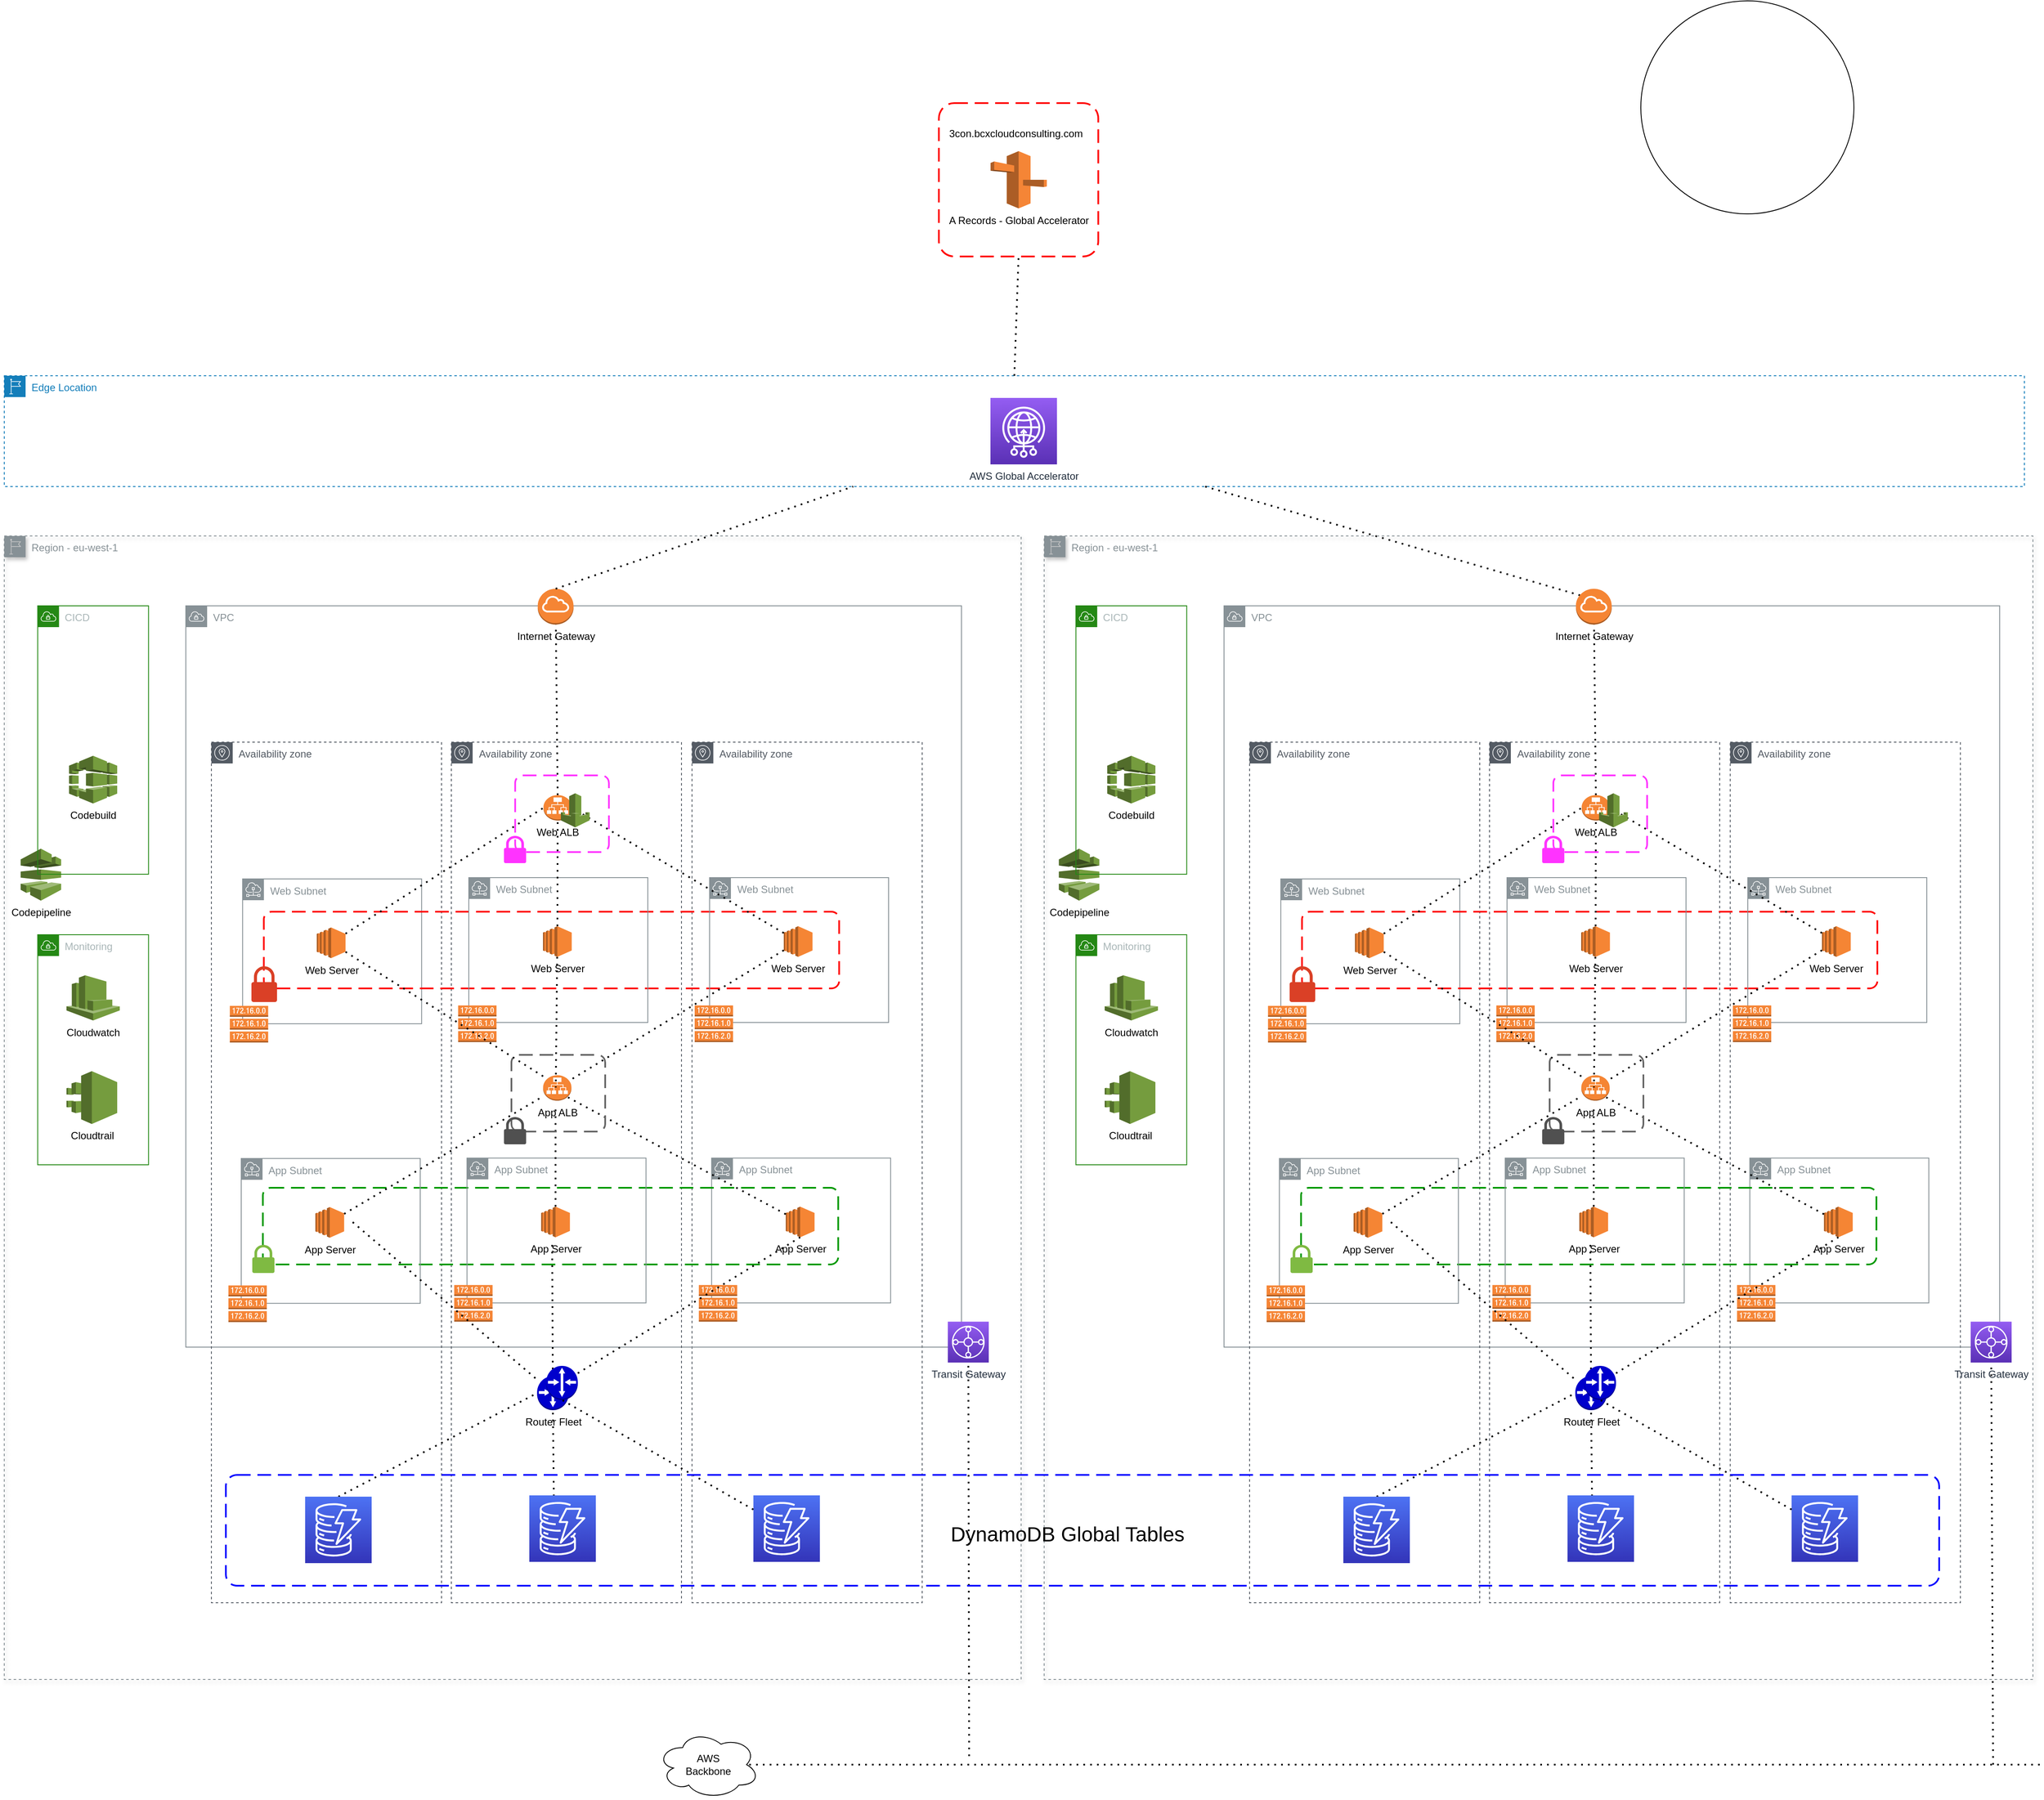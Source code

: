 <mxfile version="14.4.3" type="device"><diagram id="VI2CmjY19Yyj7ONXgsYY" name="Page-1"><mxGraphModel dx="4044" dy="3601" grid="1" gridSize="10" guides="1" tooltips="1" connect="1" arrows="1" fold="1" page="1" pageScale="1" pageWidth="827" pageHeight="1169" math="0" shadow="0"><root><mxCell id="0"/><mxCell id="1" parent="0"/><mxCell id="jSawYLucosErxGBvGGuj-8" value="Edge Location" style="points=[[0,0],[0.25,0],[0.5,0],[0.75,0],[1,0],[1,0.25],[1,0.5],[1,0.75],[1,1],[0.75,1],[0.5,1],[0.25,1],[0,1],[0,0.75],[0,0.5],[0,0.25]];outlineConnect=0;gradientColor=none;html=1;whiteSpace=wrap;fontSize=12;fontStyle=0;shape=mxgraph.aws4.group;grIcon=mxgraph.aws4.group_region;strokeColor=#147EBA;fillColor=none;verticalAlign=top;align=left;spacingLeft=30;fontColor=#147EBA;dashed=1;" parent="1" vertex="1"><mxGeometry x="-770" y="-1710" width="2370" height="130" as="geometry"/></mxCell><mxCell id="ujmr8OzFt_vam8G62cE8-376" value="Region - eu-west-1" style="outlineConnect=0;gradientColor=none;html=1;whiteSpace=wrap;fontSize=12;fontStyle=0;shape=mxgraph.aws4.group;grIcon=mxgraph.aws4.group_region;strokeColor=#879196;fillColor=none;verticalAlign=top;align=left;spacingLeft=30;fontColor=#879196;dashed=1;shadow=1;" parent="1" vertex="1"><mxGeometry x="-770" y="-1522" width="1193" height="1342" as="geometry"/></mxCell><mxCell id="ujmr8OzFt_vam8G62cE8-366" value="Availability zone" style="outlineConnect=0;gradientColor=none;html=1;whiteSpace=wrap;fontSize=12;fontStyle=0;shape=mxgraph.aws4.group;grIcon=mxgraph.aws4.group_availability_zone;strokeColor=#545B64;fillColor=none;verticalAlign=top;align=left;spacingLeft=30;fontColor=#545B64;dashed=1;" parent="1" vertex="1"><mxGeometry x="36.87" y="-1280" width="270" height="1010" as="geometry"/></mxCell><mxCell id="fUifBIM_3LomGYKWxlKh-20" value="Monitoring" style="points=[[0,0],[0.25,0],[0.5,0],[0.75,0],[1,0],[1,0.25],[1,0.5],[1,0.75],[1,1],[0.75,1],[0.5,1],[0.25,1],[0,1],[0,0.75],[0,0.5],[0,0.25]];outlineConnect=0;gradientColor=none;html=1;whiteSpace=wrap;fontSize=12;fontStyle=0;shape=mxgraph.aws4.group;grIcon=mxgraph.aws4.group_vpc;strokeColor=#248814;fillColor=none;verticalAlign=top;align=left;spacingLeft=30;fontColor=#AAB7B8;dashed=0;" parent="1" vertex="1"><mxGeometry x="-730.75" y="-1054" width="130" height="270" as="geometry"/></mxCell><mxCell id="ujmr8OzFt_vam8G62cE8-348" value="VPC" style="outlineConnect=0;gradientColor=none;html=1;whiteSpace=wrap;fontSize=12;fontStyle=0;shape=mxgraph.aws4.group;grIcon=mxgraph.aws4.group_vpc;strokeColor=#879196;fillColor=none;verticalAlign=top;align=left;spacingLeft=30;fontColor=#879196;dashed=0;" parent="1" vertex="1"><mxGeometry x="-557" y="-1440" width="910" height="870" as="geometry"/></mxCell><mxCell id="ujmr8OzFt_vam8G62cE8-364" value="Availability zone" style="outlineConnect=0;gradientColor=none;html=1;whiteSpace=wrap;fontSize=12;fontStyle=0;shape=mxgraph.aws4.group;grIcon=mxgraph.aws4.group_availability_zone;strokeColor=#545B64;fillColor=none;verticalAlign=top;align=left;spacingLeft=30;fontColor=#545B64;dashed=1;" parent="1" vertex="1"><mxGeometry x="-245.5" y="-1280" width="270" height="1010" as="geometry"/></mxCell><mxCell id="ujmr8OzFt_vam8G62cE8-172" value="Web Subnet" style="outlineConnect=0;gradientColor=none;html=1;whiteSpace=wrap;fontSize=12;fontStyle=0;shape=mxgraph.aws4.group;grIcon=mxgraph.aws4.group_subnet;strokeColor=#879196;fillColor=none;verticalAlign=top;align=left;spacingLeft=30;fontColor=#879196;dashed=0;" parent="1" vertex="1"><mxGeometry x="-490.37" y="-1119.5" width="210" height="170" as="geometry"/></mxCell><mxCell id="ujmr8OzFt_vam8G62cE8-2" value="Availability zone" style="outlineConnect=0;gradientColor=none;html=1;whiteSpace=wrap;fontSize=12;fontStyle=0;shape=mxgraph.aws4.group;grIcon=mxgraph.aws4.group_availability_zone;strokeColor=#545B64;fillColor=none;verticalAlign=top;align=left;spacingLeft=30;fontColor=#545B64;dashed=1;" parent="1" vertex="1"><mxGeometry x="-527" y="-1280" width="270" height="1010" as="geometry"/></mxCell><mxCell id="ujmr8OzFt_vam8G62cE8-294" value="App Subnet" style="outlineConnect=0;gradientColor=none;html=1;whiteSpace=wrap;fontSize=12;fontStyle=0;shape=mxgraph.aws4.group;grIcon=mxgraph.aws4.group_subnet;strokeColor=#879196;fillColor=none;verticalAlign=top;align=left;spacingLeft=30;fontColor=#879196;dashed=0;" parent="1" vertex="1"><mxGeometry x="59.87" y="-791.91" width="210" height="170" as="geometry"/></mxCell><mxCell id="ujmr8OzFt_vam8G62cE8-331" value="" style="rounded=1;arcSize=10;dashed=1;strokeColor=#009900;fillColor=none;gradientColor=none;dashPattern=8 4;strokeWidth=2;" parent="1" vertex="1"><mxGeometry x="-466.62" y="-757" width="675" height="90" as="geometry"/></mxCell><mxCell id="ujmr8OzFt_vam8G62cE8-333" value="" style="rounded=1;arcSize=10;dashed=1;strokeColor=#ff0000;fillColor=none;gradientColor=none;dashPattern=8 4;strokeWidth=2;" parent="1" vertex="1"><mxGeometry x="-465.5" y="-1081" width="675" height="90" as="geometry"/></mxCell><mxCell id="TlMwPqHzo6WV1jBewu3p-21" value="Web Server" style="outlineConnect=0;dashed=0;verticalLabelPosition=bottom;verticalAlign=top;align=center;html=1;shape=mxgraph.aws3.ec2;fillColor=#F58534;gradientColor=none;" parent="1" vertex="1"><mxGeometry x="-403.37" y="-1062.5" width="33.75" height="36" as="geometry"/></mxCell><mxCell id="NRw9DndEhQeMtQ3wghN_-11" value="Transit Gateway" style="outlineConnect=0;fontColor=#232F3E;gradientColor=#945DF2;gradientDirection=north;fillColor=#5A30B5;strokeColor=#ffffff;dashed=0;verticalLabelPosition=bottom;verticalAlign=top;align=center;html=1;fontSize=12;fontStyle=0;aspect=fixed;shape=mxgraph.aws4.resourceIcon;resIcon=mxgraph.aws4.transit_gateway;" parent="1" vertex="1"><mxGeometry x="337" y="-599.91" width="48" height="48" as="geometry"/></mxCell><mxCell id="NRw9DndEhQeMtQ3wghN_-16" value="A Records - Global Accelerator" style="outlineConnect=0;dashed=0;verticalLabelPosition=bottom;verticalAlign=top;align=center;html=1;shape=mxgraph.aws3.route_53;fillColor=#F58536;gradientColor=none;" parent="1" vertex="1"><mxGeometry x="387.14" y="-1973.62" width="66" height="67.25" as="geometry"/></mxCell><mxCell id="fUifBIM_3LomGYKWxlKh-17" value="Cloudwatch" style="outlineConnect=0;dashed=0;verticalLabelPosition=bottom;verticalAlign=top;align=center;html=1;shape=mxgraph.aws3.cloudwatch;fillColor=#759C3E;gradientColor=none;" parent="1" vertex="1"><mxGeometry x="-697" y="-1006.41" width="62.5" height="53" as="geometry"/></mxCell><mxCell id="fUifBIM_3LomGYKWxlKh-18" value="Codepipeline" style="outlineConnect=0;dashed=0;verticalLabelPosition=bottom;verticalAlign=top;align=center;html=1;shape=mxgraph.aws3.codepipeline;fillColor=#759C3E;gradientColor=none;" parent="1" vertex="1"><mxGeometry x="-750.75" y="-1155" width="47.5" height="61" as="geometry"/></mxCell><mxCell id="fUifBIM_3LomGYKWxlKh-19" value="Cloudtrail" style="outlineConnect=0;dashed=0;verticalLabelPosition=bottom;verticalAlign=top;align=center;html=1;shape=mxgraph.aws3.cloudtrail;fillColor=#759C3E;gradientColor=none;" parent="1" vertex="1"><mxGeometry x="-697" y="-893.91" width="59.5" height="62" as="geometry"/></mxCell><mxCell id="fUifBIM_3LomGYKWxlKh-21" value="CICD" style="points=[[0,0],[0.25,0],[0.5,0],[0.75,0],[1,0],[1,0.25],[1,0.5],[1,0.75],[1,1],[0.75,1],[0.5,1],[0.25,1],[0,1],[0,0.75],[0,0.5],[0,0.25]];outlineConnect=0;gradientColor=none;html=1;whiteSpace=wrap;fontSize=12;fontStyle=0;shape=mxgraph.aws4.group;grIcon=mxgraph.aws4.group_vpc;strokeColor=#248814;fillColor=none;verticalAlign=top;align=left;spacingLeft=30;fontColor=#AAB7B8;dashed=0;" parent="1" vertex="1"><mxGeometry x="-730.75" y="-1440" width="130" height="315" as="geometry"/></mxCell><mxCell id="fUifBIM_3LomGYKWxlKh-22" value="Codebuild" style="outlineConnect=0;dashed=0;verticalLabelPosition=bottom;verticalAlign=top;align=center;html=1;shape=mxgraph.aws3.codebuild;fillColor=#759C3E;gradientColor=none;" parent="1" vertex="1"><mxGeometry x="-694" y="-1264" width="56.5" height="56" as="geometry"/></mxCell><mxCell id="ujmr8OzFt_vam8G62cE8-150" value="" style="outlineConnect=0;dashed=0;verticalLabelPosition=bottom;verticalAlign=top;align=center;html=1;shape=mxgraph.aws3.route_table;fillColor=#F58536;gradientColor=none;" parent="1" vertex="1"><mxGeometry x="-505.37" y="-970.5" width="45" height="43" as="geometry"/></mxCell><mxCell id="ujmr8OzFt_vam8G62cE8-275" value="Web Subnet" style="outlineConnect=0;gradientColor=none;html=1;whiteSpace=wrap;fontSize=12;fontStyle=0;shape=mxgraph.aws4.group;grIcon=mxgraph.aws4.group_subnet;strokeColor=#879196;fillColor=none;verticalAlign=top;align=left;spacingLeft=30;fontColor=#879196;dashed=0;" parent="1" vertex="1"><mxGeometry x="-225" y="-1121" width="210" height="170" as="geometry"/></mxCell><mxCell id="ujmr8OzFt_vam8G62cE8-276" value="Web Server" style="outlineConnect=0;dashed=0;verticalLabelPosition=bottom;verticalAlign=top;align=center;html=1;shape=mxgraph.aws3.ec2;fillColor=#F58534;gradientColor=none;" parent="1" vertex="1"><mxGeometry x="-138" y="-1064" width="33.75" height="36" as="geometry"/></mxCell><mxCell id="ujmr8OzFt_vam8G62cE8-277" value="Web Subnet" style="outlineConnect=0;gradientColor=none;html=1;whiteSpace=wrap;fontSize=12;fontStyle=0;shape=mxgraph.aws4.group;grIcon=mxgraph.aws4.group_subnet;strokeColor=#879196;fillColor=none;verticalAlign=top;align=left;spacingLeft=30;fontColor=#879196;dashed=0;" parent="1" vertex="1"><mxGeometry x="57.5" y="-1121" width="210" height="170" as="geometry"/></mxCell><mxCell id="ujmr8OzFt_vam8G62cE8-278" value="Web Server" style="outlineConnect=0;dashed=0;verticalLabelPosition=bottom;verticalAlign=top;align=center;html=1;shape=mxgraph.aws3.ec2;fillColor=#F58534;gradientColor=none;" parent="1" vertex="1"><mxGeometry x="144.5" y="-1064" width="33.75" height="36" as="geometry"/></mxCell><mxCell id="ujmr8OzFt_vam8G62cE8-279" value="" style="outlineConnect=0;dashed=0;verticalLabelPosition=bottom;verticalAlign=top;align=center;html=1;shape=mxgraph.aws3.route_table;fillColor=#F58536;gradientColor=none;" parent="1" vertex="1"><mxGeometry x="-237.5" y="-971" width="45" height="43" as="geometry"/></mxCell><mxCell id="ujmr8OzFt_vam8G62cE8-280" value="" style="outlineConnect=0;dashed=0;verticalLabelPosition=bottom;verticalAlign=top;align=center;html=1;shape=mxgraph.aws3.route_table;fillColor=#F58536;gradientColor=none;" parent="1" vertex="1"><mxGeometry x="40" y="-971" width="45" height="43" as="geometry"/></mxCell><mxCell id="ujmr8OzFt_vam8G62cE8-282" value="App Subnet" style="outlineConnect=0;gradientColor=none;html=1;whiteSpace=wrap;fontSize=12;fontStyle=0;shape=mxgraph.aws4.group;grIcon=mxgraph.aws4.group_subnet;strokeColor=#879196;fillColor=none;verticalAlign=top;align=left;spacingLeft=30;fontColor=#879196;dashed=0;" parent="1" vertex="1"><mxGeometry x="-492" y="-791.41" width="210" height="170" as="geometry"/></mxCell><mxCell id="ujmr8OzFt_vam8G62cE8-283" value="App Server" style="outlineConnect=0;dashed=0;verticalLabelPosition=bottom;verticalAlign=top;align=center;html=1;shape=mxgraph.aws3.ec2;fillColor=#F58534;gradientColor=none;" parent="1" vertex="1"><mxGeometry x="-405" y="-734.41" width="33.75" height="36" as="geometry"/></mxCell><mxCell id="ujmr8OzFt_vam8G62cE8-284" value="" style="outlineConnect=0;dashed=0;verticalLabelPosition=bottom;verticalAlign=top;align=center;html=1;shape=mxgraph.aws3.route_table;fillColor=#F58536;gradientColor=none;" parent="1" vertex="1"><mxGeometry x="-507" y="-642.41" width="45" height="43" as="geometry"/></mxCell><mxCell id="ujmr8OzFt_vam8G62cE8-291" value="App Subnet" style="outlineConnect=0;gradientColor=none;html=1;whiteSpace=wrap;fontSize=12;fontStyle=0;shape=mxgraph.aws4.group;grIcon=mxgraph.aws4.group_subnet;strokeColor=#879196;fillColor=none;verticalAlign=top;align=left;spacingLeft=30;fontColor=#879196;dashed=0;" parent="1" vertex="1"><mxGeometry x="-227.13" y="-791.91" width="210" height="170" as="geometry"/></mxCell><mxCell id="ujmr8OzFt_vam8G62cE8-292" value="App Server" style="outlineConnect=0;dashed=0;verticalLabelPosition=bottom;verticalAlign=top;align=center;html=1;shape=mxgraph.aws3.ec2;fillColor=#F58534;gradientColor=none;" parent="1" vertex="1"><mxGeometry x="-140.13" y="-734.91" width="33.75" height="36" as="geometry"/></mxCell><mxCell id="ujmr8OzFt_vam8G62cE8-293" value="" style="outlineConnect=0;dashed=0;verticalLabelPosition=bottom;verticalAlign=top;align=center;html=1;shape=mxgraph.aws3.route_table;fillColor=#F58536;gradientColor=none;" parent="1" vertex="1"><mxGeometry x="-242.13" y="-642.91" width="45" height="43" as="geometry"/></mxCell><mxCell id="ujmr8OzFt_vam8G62cE8-295" value="App Server" style="outlineConnect=0;dashed=0;verticalLabelPosition=bottom;verticalAlign=top;align=center;html=1;shape=mxgraph.aws3.ec2;fillColor=#F58534;gradientColor=none;" parent="1" vertex="1"><mxGeometry x="146.87" y="-734.91" width="33.75" height="36" as="geometry"/></mxCell><mxCell id="ujmr8OzFt_vam8G62cE8-296" value="" style="outlineConnect=0;dashed=0;verticalLabelPosition=bottom;verticalAlign=top;align=center;html=1;shape=mxgraph.aws3.route_table;fillColor=#F58536;gradientColor=none;" parent="1" vertex="1"><mxGeometry x="44.87" y="-642.91" width="45" height="43" as="geometry"/></mxCell><mxCell id="ujmr8OzFt_vam8G62cE8-299" value="App ALB" style="outlineConnect=0;dashed=0;verticalLabelPosition=bottom;verticalAlign=top;align=center;html=1;shape=mxgraph.aws3.application_load_balancer;fillColor=#F58534;gradientColor=none;" parent="1" vertex="1"><mxGeometry x="-137.82" y="-889.13" width="33.25" height="29.91" as="geometry"/></mxCell><mxCell id="ujmr8OzFt_vam8G62cE8-328" value="" style="endArrow=none;dashed=1;html=1;dashPattern=1 3;strokeWidth=2;" parent="1" source="ujmr8OzFt_vam8G62cE8-283" target="ujmr8OzFt_vam8G62cE8-299" edge="1"><mxGeometry width="50" height="50" relative="1" as="geometry"><mxPoint x="-272.07" y="-802.13" as="sourcePoint"/><mxPoint x="-222.07" y="-852.13" as="targetPoint"/></mxGeometry></mxCell><mxCell id="ujmr8OzFt_vam8G62cE8-329" value="" style="endArrow=none;dashed=1;html=1;dashPattern=1 3;strokeWidth=2;entryX=0.5;entryY=1;entryDx=0;entryDy=0;entryPerimeter=0;" parent="1" source="ujmr8OzFt_vam8G62cE8-292" edge="1"><mxGeometry width="50" height="50" relative="1" as="geometry"><mxPoint x="-353.25" y="-716.837" as="sourcePoint"/><mxPoint x="-123.255" y="-852.0" as="targetPoint"/></mxGeometry></mxCell><mxCell id="ujmr8OzFt_vam8G62cE8-330" value="" style="endArrow=none;dashed=1;html=1;dashPattern=1 3;strokeWidth=2;entryX=0.855;entryY=0.855;entryDx=0;entryDy=0;entryPerimeter=0;" parent="1" source="ujmr8OzFt_vam8G62cE8-295" target="ujmr8OzFt_vam8G62cE8-299" edge="1"><mxGeometry width="50" height="50" relative="1" as="geometry"><mxPoint x="-359.19" y="-722.097" as="sourcePoint"/><mxPoint x="-134.69" y="-834.743" as="targetPoint"/></mxGeometry></mxCell><mxCell id="ujmr8OzFt_vam8G62cE8-332" value="Web ALB" style="outlineConnect=0;dashed=0;verticalLabelPosition=bottom;verticalAlign=top;align=center;html=1;shape=mxgraph.aws3.application_load_balancer;fillColor=#F58534;gradientColor=none;" parent="1" vertex="1"><mxGeometry x="-137.37" y="-1217.91" width="33.25" height="29.91" as="geometry"/></mxCell><mxCell id="ujmr8OzFt_vam8G62cE8-336" value="" style="endArrow=none;dashed=1;html=1;dashPattern=1 3;strokeWidth=2;entryX=1;entryY=0.5;entryDx=0;entryDy=0;entryPerimeter=0;" parent="1" source="ujmr8OzFt_vam8G62cE8-278" target="ujmr8OzFt_vam8G62cE8-332" edge="1"><mxGeometry width="50" height="50" relative="1" as="geometry"><mxPoint x="262.12" y="-1144.848" as="sourcePoint"/><mxPoint x="19.919" y="-1247.147" as="targetPoint"/></mxGeometry></mxCell><mxCell id="ujmr8OzFt_vam8G62cE8-335" value="" style="endArrow=none;dashed=1;html=1;dashPattern=1 3;strokeWidth=2;entryX=0;entryY=0.5;entryDx=0;entryDy=0;entryPerimeter=0;" parent="1" source="TlMwPqHzo6WV1jBewu3p-21" target="ujmr8OzFt_vam8G62cE8-332" edge="1"><mxGeometry width="50" height="50" relative="1" as="geometry"><mxPoint x="7.187" y="-1155.72" as="sourcePoint"/><mxPoint x="8.115" y="-1242.81" as="targetPoint"/></mxGeometry></mxCell><mxCell id="ujmr8OzFt_vam8G62cE8-337" value="" style="endArrow=none;dashed=1;html=1;dashPattern=1 3;strokeWidth=2;entryX=0.5;entryY=1;entryDx=0;entryDy=0;entryPerimeter=0;" parent="1" source="ujmr8OzFt_vam8G62cE8-276" target="ujmr8OzFt_vam8G62cE8-332" edge="1"><mxGeometry width="50" height="50" relative="1" as="geometry"><mxPoint x="-123.503" y="-1097.2" as="sourcePoint"/><mxPoint x="-122.575" y="-1184.29" as="targetPoint"/></mxGeometry></mxCell><mxCell id="ujmr8OzFt_vam8G62cE8-341" value="Router Fleet" style="outlineConnect=0;dashed=0;verticalLabelPosition=bottom;verticalAlign=top;align=center;html=1;shape=mxgraph.aws3.router;fillColor=#0000CC;gradientColor=none;strokeColor=#0000CC;" parent="1" vertex="1"><mxGeometry x="-144.88" y="-536" width="37.07" height="40" as="geometry"/></mxCell><mxCell id="ujmr8OzFt_vam8G62cE8-342" value="" style="endArrow=none;dashed=1;html=1;dashPattern=1 3;strokeWidth=2;entryX=0;entryY=0.5;entryDx=0;entryDy=0;entryPerimeter=0;exitX=0.5;exitY=0;exitDx=0;exitDy=0;exitPerimeter=0;" parent="1" source="Xz6c9rs2hVjiOxUgCXyi-7" target="ujmr8OzFt_vam8G62cE8-341" edge="1"><mxGeometry width="50" height="50" relative="1" as="geometry"><mxPoint x="-371.25" y="-383.151" as="sourcePoint"/><mxPoint x="-284.66" y="-455.002" as="targetPoint"/></mxGeometry></mxCell><mxCell id="ujmr8OzFt_vam8G62cE8-343" value="" style="endArrow=none;dashed=1;html=1;dashPattern=1 3;strokeWidth=2;entryX=0.5;entryY=1;entryDx=0;entryDy=0;entryPerimeter=0;" parent="1" target="ujmr8OzFt_vam8G62cE8-341" edge="1"><mxGeometry width="50" height="50" relative="1" as="geometry"><mxPoint x="-125.245" y="-395" as="sourcePoint"/><mxPoint x="-113.075" y="-817.22" as="targetPoint"/></mxGeometry></mxCell><mxCell id="ujmr8OzFt_vam8G62cE8-350" value="Internet Gateway" style="outlineConnect=0;dashed=0;verticalLabelPosition=bottom;verticalAlign=top;align=center;html=1;shape=mxgraph.aws3.internet_gateway;fillColor=#F58534;gradientColor=none;strokeColor=#0000CC;" parent="1" vertex="1"><mxGeometry x="-144.12" y="-1460" width="42" height="42" as="geometry"/></mxCell><mxCell id="ujmr8OzFt_vam8G62cE8-352" value="" style="endArrow=none;dashed=1;html=1;dashPattern=1 3;strokeWidth=2;entryX=0.145;entryY=0.145;entryDx=0;entryDy=0;entryPerimeter=0;" parent="1" source="TlMwPqHzo6WV1jBewu3p-21" target="ujmr8OzFt_vam8G62cE8-299" edge="1"><mxGeometry width="50" height="50" relative="1" as="geometry"><mxPoint x="-359.62" y="-1045.695" as="sourcePoint"/><mxPoint x="-134.63" y="-1194.955" as="targetPoint"/></mxGeometry></mxCell><mxCell id="ujmr8OzFt_vam8G62cE8-353" value="" style="endArrow=none;dashed=1;html=1;dashPattern=1 3;strokeWidth=2;entryX=0.145;entryY=0.145;entryDx=0;entryDy=0;entryPerimeter=0;" parent="1" source="ujmr8OzFt_vam8G62cE8-276" edge="1"><mxGeometry width="50" height="50" relative="1" as="geometry"><mxPoint x="-351.62" y="-1023.522" as="sourcePoint"/><mxPoint x="-122.999" y="-874.793" as="targetPoint"/></mxGeometry></mxCell><mxCell id="ujmr8OzFt_vam8G62cE8-354" value="" style="endArrow=none;dashed=1;html=1;dashPattern=1 3;strokeWidth=2;" parent="1" source="ujmr8OzFt_vam8G62cE8-278" target="ujmr8OzFt_vam8G62cE8-299" edge="1"><mxGeometry width="50" height="50" relative="1" as="geometry"><mxPoint x="-119.322" y="-1018" as="sourcePoint"/><mxPoint x="-120.999" y="-864.793" as="targetPoint"/></mxGeometry></mxCell><mxCell id="ujmr8OzFt_vam8G62cE8-355" value="" style="endArrow=none;dashed=1;html=1;dashPattern=1 3;strokeWidth=2;" parent="1" target="ujmr8OzFt_vam8G62cE8-341" edge="1"><mxGeometry width="50" height="50" relative="1" as="geometry"><mxPoint x="-361.25" y="-716.692" as="sourcePoint"/><mxPoint x="-135.82" y="-854.045" as="targetPoint"/></mxGeometry></mxCell><mxCell id="ujmr8OzFt_vam8G62cE8-356" value="" style="endArrow=none;dashed=1;html=1;dashPattern=1 3;strokeWidth=2;entryX=0.5;entryY=1;entryDx=0;entryDy=0;entryPerimeter=0;" parent="1" source="ujmr8OzFt_vam8G62cE8-341" edge="1"><mxGeometry width="50" height="50" relative="1" as="geometry"><mxPoint x="-127.245" y="-577.46" as="sourcePoint"/><mxPoint x="-127.245" y="-694.55" as="targetPoint"/></mxGeometry></mxCell><mxCell id="ujmr8OzFt_vam8G62cE8-358" value="" style="endArrow=none;dashed=1;html=1;dashPattern=1 3;strokeWidth=2;entryX=0.5;entryY=1;entryDx=0;entryDy=0;entryPerimeter=0;" parent="1" source="y1ZwGg3lhf3vPabyq88K-1" target="ujmr8OzFt_vam8G62cE8-295" edge="1"><mxGeometry width="50" height="50" relative="1" as="geometry"><mxPoint x="-126.963" y="-548" as="sourcePoint"/><mxPoint x="373" y="-690" as="targetPoint"/></mxGeometry></mxCell><mxCell id="ujmr8OzFt_vam8G62cE8-359" value="" style="endArrow=none;dashed=1;html=1;dashPattern=1 3;strokeWidth=2;exitX=0.5;exitY=0;exitDx=0;exitDy=0;exitPerimeter=0;" parent="1" source="ujmr8OzFt_vam8G62cE8-332" target="ujmr8OzFt_vam8G62cE8-350" edge="1"><mxGeometry width="50" height="50" relative="1" as="geometry"><mxPoint x="-359.62" y="-1045.695" as="sourcePoint"/><mxPoint x="-134.63" y="-1194.955" as="targetPoint"/></mxGeometry></mxCell><mxCell id="ujmr8OzFt_vam8G62cE8-368" value="" style="pointerEvents=1;shadow=0;dashed=0;html=1;strokeColor=none;labelPosition=center;verticalLabelPosition=bottom;verticalAlign=top;outlineConnect=0;align=center;shape=mxgraph.office.security.lock_protected;fillColor=#7FBA42;" parent="1" vertex="1"><mxGeometry x="-479" y="-690" width="26" height="33" as="geometry"/></mxCell><mxCell id="ujmr8OzFt_vam8G62cE8-370" value="" style="pointerEvents=1;shadow=0;dashed=0;html=1;strokeColor=none;labelPosition=center;verticalLabelPosition=bottom;verticalAlign=top;outlineConnect=0;align=center;shape=mxgraph.office.security.lock_protected;fillColor=#DA4026;" parent="1" vertex="1"><mxGeometry x="-480" y="-1017" width="30" height="42" as="geometry"/></mxCell><mxCell id="ujmr8OzFt_vam8G62cE8-371" value="" style="rounded=1;arcSize=10;dashed=1;strokeColor=#666666;fillColor=none;gradientColor=none;dashPattern=8 4;strokeWidth=2;" parent="1" vertex="1"><mxGeometry x="-175" y="-913" width="110" height="90" as="geometry"/></mxCell><mxCell id="ujmr8OzFt_vam8G62cE8-372" value="" style="pointerEvents=1;shadow=0;dashed=0;html=1;strokeColor=none;fillColor=#505050;labelPosition=center;verticalLabelPosition=bottom;verticalAlign=top;outlineConnect=0;align=center;shape=mxgraph.office.security.lock_protected;" parent="1" vertex="1"><mxGeometry x="-183.75" y="-840" width="26" height="32" as="geometry"/></mxCell><mxCell id="ujmr8OzFt_vam8G62cE8-373" value="" style="rounded=1;arcSize=10;dashed=1;strokeColor=#FF33FF;fillColor=none;gradientColor=none;dashPattern=8 4;strokeWidth=2;" parent="1" vertex="1"><mxGeometry x="-170.62" y="-1241" width="110" height="90" as="geometry"/></mxCell><mxCell id="ujmr8OzFt_vam8G62cE8-374" value="" style="pointerEvents=1;shadow=0;dashed=0;html=1;strokeColor=none;fillColor=#FF33FF;labelPosition=center;verticalLabelPosition=bottom;verticalAlign=top;outlineConnect=0;align=center;shape=mxgraph.office.security.lock_protected;" parent="1" vertex="1"><mxGeometry x="-183.75" y="-1170" width="26" height="32" as="geometry"/></mxCell><mxCell id="ujmr8OzFt_vam8G62cE8-382" value="" style="endArrow=none;dashed=1;html=1;dashPattern=1 3;strokeWidth=2;exitX=0.5;exitY=0;exitDx=0;exitDy=0;exitPerimeter=0;" parent="1" source="ujmr8OzFt_vam8G62cE8-350" target="jSawYLucosErxGBvGGuj-8" edge="1"><mxGeometry width="50" height="50" relative="1" as="geometry"><mxPoint x="-222.21" y="-1424.09" as="sourcePoint"/><mxPoint x="-236" y="-1560" as="targetPoint"/></mxGeometry></mxCell><mxCell id="y1ZwGg3lhf3vPabyq88K-1" value="" style="outlineConnect=0;dashed=0;verticalLabelPosition=bottom;verticalAlign=top;align=center;html=1;shape=mxgraph.aws3.router;fillColor=#0000CC;gradientColor=none;strokeColor=#0000CC;" parent="1" vertex="1"><mxGeometry x="-134.2" y="-548" width="37.07" height="40" as="geometry"/></mxCell><mxCell id="jSawYLucosErxGBvGGuj-1" value="" style="endArrow=none;dashed=1;html=1;dashPattern=1 3;strokeWidth=2;" parent="1" edge="1"><mxGeometry width="50" height="50" relative="1" as="geometry"><mxPoint x="80" y="-80" as="sourcePoint"/><mxPoint x="1620" y="-80" as="targetPoint"/></mxGeometry></mxCell><mxCell id="jSawYLucosErxGBvGGuj-2" value="" style="endArrow=none;dashed=1;html=1;dashPattern=1 3;strokeWidth=2;" parent="1" target="NRw9DndEhQeMtQ3wghN_-11" edge="1"><mxGeometry width="50" height="50" relative="1" as="geometry"><mxPoint x="362" y="-90" as="sourcePoint"/><mxPoint x="370" y="-110" as="targetPoint"/></mxGeometry></mxCell><mxCell id="jSawYLucosErxGBvGGuj-3" value="" style="endArrow=none;dashed=1;html=1;dashPattern=1 3;strokeWidth=2;" parent="1" target="cJsGsVG9GQdkQG_pEblg-25" edge="1"><mxGeometry width="50" height="50" relative="1" as="geometry"><mxPoint x="1563.29" y="-80" as="sourcePoint"/><mxPoint x="1563.29" y="-212" as="targetPoint"/></mxGeometry></mxCell><mxCell id="jSawYLucosErxGBvGGuj-6" value="AWS &lt;br&gt;Backbone" style="ellipse;shape=cloud;whiteSpace=wrap;html=1;" parent="1" vertex="1"><mxGeometry x="-4.13" y="-120" width="120" height="80" as="geometry"/></mxCell><mxCell id="Xz6c9rs2hVjiOxUgCXyi-2" value="" style="endArrow=none;dashed=1;html=1;dashPattern=1 3;strokeWidth=2;entryX=0.5;entryY=0;entryDx=0;entryDy=0;entryPerimeter=0;" parent="1" source="jSawYLucosErxGBvGGuj-8" edge="1"><mxGeometry width="50" height="50" relative="1" as="geometry"><mxPoint x="1087" y="-1730" as="sourcePoint"/><mxPoint x="1086.76" y="-1450" as="targetPoint"/></mxGeometry></mxCell><mxCell id="Xz6c9rs2hVjiOxUgCXyi-4" value="" style="endArrow=none;dashed=1;html=1;dashPattern=1 3;strokeWidth=2;exitX=0.5;exitY=0;exitDx=0;exitDy=0;entryX=0.5;entryY=1;entryDx=0;entryDy=0;" parent="1" source="jSawYLucosErxGBvGGuj-8" target="Xz6c9rs2hVjiOxUgCXyi-5" edge="1"><mxGeometry width="50" height="50" relative="1" as="geometry"><mxPoint x="-226.12" y="-1450" as="sourcePoint"/><mxPoint x="844.839" y="-1750" as="targetPoint"/></mxGeometry></mxCell><mxCell id="Xz6c9rs2hVjiOxUgCXyi-5" value="" style="rounded=1;arcSize=10;dashed=1;strokeColor=#ff0000;fillColor=none;gradientColor=none;dashPattern=8 4;strokeWidth=2;" parent="1" vertex="1"><mxGeometry x="326.5" y="-2030" width="187" height="180" as="geometry"/></mxCell><mxCell id="Xz6c9rs2hVjiOxUgCXyi-6" value="3con.bcxcloudconsulting.com" style="text;html=1;strokeColor=none;fillColor=none;align=center;verticalAlign=middle;whiteSpace=wrap;rounded=0;" parent="1" vertex="1"><mxGeometry x="375" y="-2003.62" width="84" height="20" as="geometry"/></mxCell><mxCell id="Xz6c9rs2hVjiOxUgCXyi-7" value="" style="points=[[0,0,0],[0.25,0,0],[0.5,0,0],[0.75,0,0],[1,0,0],[0,1,0],[0.25,1,0],[0.5,1,0],[0.75,1,0],[1,1,0],[0,0.25,0],[0,0.5,0],[0,0.75,0],[1,0.25,0],[1,0.5,0],[1,0.75,0]];outlineConnect=0;fontColor=#232F3E;gradientColor=#4D72F3;gradientDirection=north;fillColor=#3334B9;strokeColor=#ffffff;dashed=0;verticalLabelPosition=bottom;verticalAlign=top;align=center;html=1;fontSize=12;fontStyle=0;aspect=fixed;shape=mxgraph.aws4.resourceIcon;resIcon=mxgraph.aws4.dynamodb;" parent="1" vertex="1"><mxGeometry x="-417" y="-394.5" width="78" height="78" as="geometry"/></mxCell><mxCell id="Xz6c9rs2hVjiOxUgCXyi-8" value="AWS Global Accelerator" style="points=[[0,0,0],[0.25,0,0],[0.5,0,0],[0.75,0,0],[1,0,0],[0,1,0],[0.25,1,0],[0.5,1,0],[0.75,1,0],[1,1,0],[0,0.25,0],[0,0.5,0],[0,0.75,0],[1,0.25,0],[1,0.5,0],[1,0.75,0]];outlineConnect=0;fontColor=#232F3E;gradientColor=#945DF2;gradientDirection=north;fillColor=#5A30B5;strokeColor=#ffffff;dashed=0;verticalLabelPosition=bottom;verticalAlign=top;align=center;html=1;fontSize=12;fontStyle=0;aspect=fixed;shape=mxgraph.aws4.resourceIcon;resIcon=mxgraph.aws4.global_accelerator;" parent="1" vertex="1"><mxGeometry x="387" y="-1684" width="78" height="78" as="geometry"/></mxCell><mxCell id="Xz6c9rs2hVjiOxUgCXyi-11" value="" style="outlineConnect=0;dashed=0;verticalLabelPosition=bottom;verticalAlign=top;align=center;html=1;shape=mxgraph.aws3.waf;fillColor=#759C3E;gradientColor=none;" parent="1" vertex="1"><mxGeometry x="-117" y="-1220" width="33.75" height="40" as="geometry"/></mxCell><mxCell id="cJsGsVG9GQdkQG_pEblg-10" value="" style="points=[[0,0,0],[0.25,0,0],[0.5,0,0],[0.75,0,0],[1,0,0],[0,1,0],[0.25,1,0],[0.5,1,0],[0.75,1,0],[1,1,0],[0,0.25,0],[0,0.5,0],[0,0.75,0],[1,0.25,0],[1,0.5,0],[1,0.75,0]];outlineConnect=0;fontColor=#232F3E;gradientColor=#4D72F3;gradientDirection=north;fillColor=#3334B9;strokeColor=#ffffff;dashed=0;verticalLabelPosition=bottom;verticalAlign=top;align=center;html=1;fontSize=12;fontStyle=0;aspect=fixed;shape=mxgraph.aws4.resourceIcon;resIcon=mxgraph.aws4.dynamodb;" parent="1" vertex="1"><mxGeometry x="-154" y="-396" width="78" height="78" as="geometry"/></mxCell><mxCell id="cJsGsVG9GQdkQG_pEblg-11" value="" style="points=[[0,0,0],[0.25,0,0],[0.5,0,0],[0.75,0,0],[1,0,0],[0,1,0],[0.25,1,0],[0.5,1,0],[0.75,1,0],[1,1,0],[0,0.25,0],[0,0.5,0],[0,0.75,0],[1,0.25,0],[1,0.5,0],[1,0.75,0]];outlineConnect=0;fontColor=#232F3E;gradientColor=#4D72F3;gradientDirection=north;fillColor=#3334B9;strokeColor=#ffffff;dashed=0;verticalLabelPosition=bottom;verticalAlign=top;align=center;html=1;fontSize=12;fontStyle=0;aspect=fixed;shape=mxgraph.aws4.resourceIcon;resIcon=mxgraph.aws4.dynamodb;" parent="1" vertex="1"><mxGeometry x="108.87" y="-396" width="78" height="78" as="geometry"/></mxCell><mxCell id="cJsGsVG9GQdkQG_pEblg-12" value="" style="endArrow=none;dashed=1;html=1;dashPattern=1 3;strokeWidth=2;entryX=0.5;entryY=1;entryDx=0;entryDy=0;entryPerimeter=0;" parent="1" source="cJsGsVG9GQdkQG_pEblg-11" target="y1ZwGg3lhf3vPabyq88K-1" edge="1"><mxGeometry width="50" height="50" relative="1" as="geometry"><mxPoint x="-115.245" y="-385" as="sourcePoint"/><mxPoint x="-116.345" y="-486" as="targetPoint"/></mxGeometry></mxCell><mxCell id="cJsGsVG9GQdkQG_pEblg-14" value="Region - eu-west-1" style="outlineConnect=0;gradientColor=none;html=1;whiteSpace=wrap;fontSize=12;fontStyle=0;shape=mxgraph.aws4.group;grIcon=mxgraph.aws4.group_region;strokeColor=#879196;fillColor=none;verticalAlign=top;align=left;spacingLeft=30;fontColor=#879196;dashed=1;shadow=1;" parent="1" vertex="1"><mxGeometry x="450" y="-1522" width="1160" height="1342" as="geometry"/></mxCell><mxCell id="cJsGsVG9GQdkQG_pEblg-15" value="Availability zone" style="outlineConnect=0;gradientColor=none;html=1;whiteSpace=wrap;fontSize=12;fontStyle=0;shape=mxgraph.aws4.group;grIcon=mxgraph.aws4.group_availability_zone;strokeColor=#545B64;fillColor=none;verticalAlign=top;align=left;spacingLeft=30;fontColor=#545B64;dashed=1;" parent="1" vertex="1"><mxGeometry x="1254.87" y="-1280" width="270" height="1010" as="geometry"/></mxCell><mxCell id="cJsGsVG9GQdkQG_pEblg-17" value="VPC" style="outlineConnect=0;gradientColor=none;html=1;whiteSpace=wrap;fontSize=12;fontStyle=0;shape=mxgraph.aws4.group;grIcon=mxgraph.aws4.group_vpc;strokeColor=#879196;fillColor=none;verticalAlign=top;align=left;spacingLeft=30;fontColor=#879196;dashed=0;" parent="1" vertex="1"><mxGeometry x="661" y="-1440" width="910" height="870" as="geometry"/></mxCell><mxCell id="cJsGsVG9GQdkQG_pEblg-18" value="Availability zone" style="outlineConnect=0;gradientColor=none;html=1;whiteSpace=wrap;fontSize=12;fontStyle=0;shape=mxgraph.aws4.group;grIcon=mxgraph.aws4.group_availability_zone;strokeColor=#545B64;fillColor=none;verticalAlign=top;align=left;spacingLeft=30;fontColor=#545B64;dashed=1;" parent="1" vertex="1"><mxGeometry x="972.5" y="-1280" width="270" height="1010" as="geometry"/></mxCell><mxCell id="cJsGsVG9GQdkQG_pEblg-19" value="Web Subnet" style="outlineConnect=0;gradientColor=none;html=1;whiteSpace=wrap;fontSize=12;fontStyle=0;shape=mxgraph.aws4.group;grIcon=mxgraph.aws4.group_subnet;strokeColor=#879196;fillColor=none;verticalAlign=top;align=left;spacingLeft=30;fontColor=#879196;dashed=0;" parent="1" vertex="1"><mxGeometry x="727.63" y="-1119.5" width="210" height="170" as="geometry"/></mxCell><mxCell id="cJsGsVG9GQdkQG_pEblg-20" value="Availability zone" style="outlineConnect=0;gradientColor=none;html=1;whiteSpace=wrap;fontSize=12;fontStyle=0;shape=mxgraph.aws4.group;grIcon=mxgraph.aws4.group_availability_zone;strokeColor=#545B64;fillColor=none;verticalAlign=top;align=left;spacingLeft=30;fontColor=#545B64;dashed=1;" parent="1" vertex="1"><mxGeometry x="691" y="-1280" width="270" height="1010" as="geometry"/></mxCell><mxCell id="cJsGsVG9GQdkQG_pEblg-21" value="App Subnet" style="outlineConnect=0;gradientColor=none;html=1;whiteSpace=wrap;fontSize=12;fontStyle=0;shape=mxgraph.aws4.group;grIcon=mxgraph.aws4.group_subnet;strokeColor=#879196;fillColor=none;verticalAlign=top;align=left;spacingLeft=30;fontColor=#879196;dashed=0;" parent="1" vertex="1"><mxGeometry x="1277.87" y="-791.91" width="210" height="170" as="geometry"/></mxCell><mxCell id="cJsGsVG9GQdkQG_pEblg-22" value="" style="rounded=1;arcSize=10;dashed=1;strokeColor=#009900;fillColor=none;gradientColor=none;dashPattern=8 4;strokeWidth=2;" parent="1" vertex="1"><mxGeometry x="751.38" y="-757" width="675" height="90" as="geometry"/></mxCell><mxCell id="cJsGsVG9GQdkQG_pEblg-23" value="" style="rounded=1;arcSize=10;dashed=1;strokeColor=#ff0000;fillColor=none;gradientColor=none;dashPattern=8 4;strokeWidth=2;" parent="1" vertex="1"><mxGeometry x="752.5" y="-1081" width="675" height="90" as="geometry"/></mxCell><mxCell id="cJsGsVG9GQdkQG_pEblg-24" value="Web Server" style="outlineConnect=0;dashed=0;verticalLabelPosition=bottom;verticalAlign=top;align=center;html=1;shape=mxgraph.aws3.ec2;fillColor=#F58534;gradientColor=none;" parent="1" vertex="1"><mxGeometry x="814.63" y="-1062.5" width="33.75" height="36" as="geometry"/></mxCell><mxCell id="cJsGsVG9GQdkQG_pEblg-25" value="Transit Gateway" style="outlineConnect=0;fontColor=#232F3E;gradientColor=#945DF2;gradientDirection=north;fillColor=#5A30B5;strokeColor=#ffffff;dashed=0;verticalLabelPosition=bottom;verticalAlign=top;align=center;html=1;fontSize=12;fontStyle=0;aspect=fixed;shape=mxgraph.aws4.resourceIcon;resIcon=mxgraph.aws4.transit_gateway;" parent="1" vertex="1"><mxGeometry x="1537" y="-599.91" width="48" height="48" as="geometry"/></mxCell><mxCell id="cJsGsVG9GQdkQG_pEblg-31" value="" style="outlineConnect=0;dashed=0;verticalLabelPosition=bottom;verticalAlign=top;align=center;html=1;shape=mxgraph.aws3.route_table;fillColor=#F58536;gradientColor=none;" parent="1" vertex="1"><mxGeometry x="712.63" y="-970.5" width="45" height="43" as="geometry"/></mxCell><mxCell id="cJsGsVG9GQdkQG_pEblg-32" value="Web Subnet" style="outlineConnect=0;gradientColor=none;html=1;whiteSpace=wrap;fontSize=12;fontStyle=0;shape=mxgraph.aws4.group;grIcon=mxgraph.aws4.group_subnet;strokeColor=#879196;fillColor=none;verticalAlign=top;align=left;spacingLeft=30;fontColor=#879196;dashed=0;" parent="1" vertex="1"><mxGeometry x="993" y="-1121" width="210" height="170" as="geometry"/></mxCell><mxCell id="cJsGsVG9GQdkQG_pEblg-33" value="Web Server" style="outlineConnect=0;dashed=0;verticalLabelPosition=bottom;verticalAlign=top;align=center;html=1;shape=mxgraph.aws3.ec2;fillColor=#F58534;gradientColor=none;" parent="1" vertex="1"><mxGeometry x="1080" y="-1064" width="33.75" height="36" as="geometry"/></mxCell><mxCell id="cJsGsVG9GQdkQG_pEblg-34" value="Web Subnet" style="outlineConnect=0;gradientColor=none;html=1;whiteSpace=wrap;fontSize=12;fontStyle=0;shape=mxgraph.aws4.group;grIcon=mxgraph.aws4.group_subnet;strokeColor=#879196;fillColor=none;verticalAlign=top;align=left;spacingLeft=30;fontColor=#879196;dashed=0;" parent="1" vertex="1"><mxGeometry x="1275.5" y="-1121" width="210" height="170" as="geometry"/></mxCell><mxCell id="cJsGsVG9GQdkQG_pEblg-35" value="Web Server" style="outlineConnect=0;dashed=0;verticalLabelPosition=bottom;verticalAlign=top;align=center;html=1;shape=mxgraph.aws3.ec2;fillColor=#F58534;gradientColor=none;" parent="1" vertex="1"><mxGeometry x="1362.5" y="-1064" width="33.75" height="36" as="geometry"/></mxCell><mxCell id="cJsGsVG9GQdkQG_pEblg-36" value="" style="outlineConnect=0;dashed=0;verticalLabelPosition=bottom;verticalAlign=top;align=center;html=1;shape=mxgraph.aws3.route_table;fillColor=#F58536;gradientColor=none;" parent="1" vertex="1"><mxGeometry x="980.5" y="-971" width="45" height="43" as="geometry"/></mxCell><mxCell id="cJsGsVG9GQdkQG_pEblg-37" value="" style="outlineConnect=0;dashed=0;verticalLabelPosition=bottom;verticalAlign=top;align=center;html=1;shape=mxgraph.aws3.route_table;fillColor=#F58536;gradientColor=none;" parent="1" vertex="1"><mxGeometry x="1258" y="-971" width="45" height="43" as="geometry"/></mxCell><mxCell id="cJsGsVG9GQdkQG_pEblg-38" value="App Subnet" style="outlineConnect=0;gradientColor=none;html=1;whiteSpace=wrap;fontSize=12;fontStyle=0;shape=mxgraph.aws4.group;grIcon=mxgraph.aws4.group_subnet;strokeColor=#879196;fillColor=none;verticalAlign=top;align=left;spacingLeft=30;fontColor=#879196;dashed=0;" parent="1" vertex="1"><mxGeometry x="726" y="-791.41" width="210" height="170" as="geometry"/></mxCell><mxCell id="cJsGsVG9GQdkQG_pEblg-39" value="App Server" style="outlineConnect=0;dashed=0;verticalLabelPosition=bottom;verticalAlign=top;align=center;html=1;shape=mxgraph.aws3.ec2;fillColor=#F58534;gradientColor=none;" parent="1" vertex="1"><mxGeometry x="813" y="-734.41" width="33.75" height="36" as="geometry"/></mxCell><mxCell id="cJsGsVG9GQdkQG_pEblg-40" value="" style="outlineConnect=0;dashed=0;verticalLabelPosition=bottom;verticalAlign=top;align=center;html=1;shape=mxgraph.aws3.route_table;fillColor=#F58536;gradientColor=none;" parent="1" vertex="1"><mxGeometry x="711" y="-642.41" width="45" height="43" as="geometry"/></mxCell><mxCell id="cJsGsVG9GQdkQG_pEblg-41" value="App Subnet" style="outlineConnect=0;gradientColor=none;html=1;whiteSpace=wrap;fontSize=12;fontStyle=0;shape=mxgraph.aws4.group;grIcon=mxgraph.aws4.group_subnet;strokeColor=#879196;fillColor=none;verticalAlign=top;align=left;spacingLeft=30;fontColor=#879196;dashed=0;" parent="1" vertex="1"><mxGeometry x="990.87" y="-791.91" width="210" height="170" as="geometry"/></mxCell><mxCell id="cJsGsVG9GQdkQG_pEblg-42" value="App Server" style="outlineConnect=0;dashed=0;verticalLabelPosition=bottom;verticalAlign=top;align=center;html=1;shape=mxgraph.aws3.ec2;fillColor=#F58534;gradientColor=none;" parent="1" vertex="1"><mxGeometry x="1077.87" y="-734.91" width="33.75" height="36" as="geometry"/></mxCell><mxCell id="cJsGsVG9GQdkQG_pEblg-43" value="" style="outlineConnect=0;dashed=0;verticalLabelPosition=bottom;verticalAlign=top;align=center;html=1;shape=mxgraph.aws3.route_table;fillColor=#F58536;gradientColor=none;" parent="1" vertex="1"><mxGeometry x="975.87" y="-642.91" width="45" height="43" as="geometry"/></mxCell><mxCell id="cJsGsVG9GQdkQG_pEblg-44" value="App Server" style="outlineConnect=0;dashed=0;verticalLabelPosition=bottom;verticalAlign=top;align=center;html=1;shape=mxgraph.aws3.ec2;fillColor=#F58534;gradientColor=none;" parent="1" vertex="1"><mxGeometry x="1364.87" y="-734.91" width="33.75" height="36" as="geometry"/></mxCell><mxCell id="cJsGsVG9GQdkQG_pEblg-45" value="" style="outlineConnect=0;dashed=0;verticalLabelPosition=bottom;verticalAlign=top;align=center;html=1;shape=mxgraph.aws3.route_table;fillColor=#F58536;gradientColor=none;" parent="1" vertex="1"><mxGeometry x="1262.87" y="-642.91" width="45" height="43" as="geometry"/></mxCell><mxCell id="cJsGsVG9GQdkQG_pEblg-46" value="App ALB" style="outlineConnect=0;dashed=0;verticalLabelPosition=bottom;verticalAlign=top;align=center;html=1;shape=mxgraph.aws3.application_load_balancer;fillColor=#F58534;gradientColor=none;" parent="1" vertex="1"><mxGeometry x="1080.18" y="-889.13" width="33.25" height="29.91" as="geometry"/></mxCell><mxCell id="cJsGsVG9GQdkQG_pEblg-47" value="" style="endArrow=none;dashed=1;html=1;dashPattern=1 3;strokeWidth=2;" parent="1" source="cJsGsVG9GQdkQG_pEblg-39" target="cJsGsVG9GQdkQG_pEblg-46" edge="1"><mxGeometry width="50" height="50" relative="1" as="geometry"><mxPoint x="945.93" y="-802.13" as="sourcePoint"/><mxPoint x="995.93" y="-852.13" as="targetPoint"/></mxGeometry></mxCell><mxCell id="cJsGsVG9GQdkQG_pEblg-48" value="" style="endArrow=none;dashed=1;html=1;dashPattern=1 3;strokeWidth=2;entryX=0.5;entryY=1;entryDx=0;entryDy=0;entryPerimeter=0;" parent="1" source="cJsGsVG9GQdkQG_pEblg-42" edge="1"><mxGeometry width="50" height="50" relative="1" as="geometry"><mxPoint x="864.75" y="-716.837" as="sourcePoint"/><mxPoint x="1094.745" y="-852" as="targetPoint"/></mxGeometry></mxCell><mxCell id="cJsGsVG9GQdkQG_pEblg-49" value="" style="endArrow=none;dashed=1;html=1;dashPattern=1 3;strokeWidth=2;entryX=0.855;entryY=0.855;entryDx=0;entryDy=0;entryPerimeter=0;" parent="1" source="cJsGsVG9GQdkQG_pEblg-44" target="cJsGsVG9GQdkQG_pEblg-46" edge="1"><mxGeometry width="50" height="50" relative="1" as="geometry"><mxPoint x="858.81" y="-722.097" as="sourcePoint"/><mxPoint x="1083.31" y="-834.743" as="targetPoint"/></mxGeometry></mxCell><mxCell id="cJsGsVG9GQdkQG_pEblg-50" value="Web ALB" style="outlineConnect=0;dashed=0;verticalLabelPosition=bottom;verticalAlign=top;align=center;html=1;shape=mxgraph.aws3.application_load_balancer;fillColor=#F58534;gradientColor=none;" parent="1" vertex="1"><mxGeometry x="1080.63" y="-1217.91" width="33.25" height="29.91" as="geometry"/></mxCell><mxCell id="cJsGsVG9GQdkQG_pEblg-51" value="" style="endArrow=none;dashed=1;html=1;dashPattern=1 3;strokeWidth=2;entryX=1;entryY=0.5;entryDx=0;entryDy=0;entryPerimeter=0;" parent="1" source="cJsGsVG9GQdkQG_pEblg-35" target="cJsGsVG9GQdkQG_pEblg-50" edge="1"><mxGeometry width="50" height="50" relative="1" as="geometry"><mxPoint x="1480.12" y="-1144.848" as="sourcePoint"/><mxPoint x="1237.919" y="-1247.147" as="targetPoint"/></mxGeometry></mxCell><mxCell id="cJsGsVG9GQdkQG_pEblg-52" value="" style="endArrow=none;dashed=1;html=1;dashPattern=1 3;strokeWidth=2;entryX=0;entryY=0.5;entryDx=0;entryDy=0;entryPerimeter=0;" parent="1" source="cJsGsVG9GQdkQG_pEblg-24" target="cJsGsVG9GQdkQG_pEblg-50" edge="1"><mxGeometry width="50" height="50" relative="1" as="geometry"><mxPoint x="1225.187" y="-1155.72" as="sourcePoint"/><mxPoint x="1226.115" y="-1242.81" as="targetPoint"/></mxGeometry></mxCell><mxCell id="cJsGsVG9GQdkQG_pEblg-53" value="" style="endArrow=none;dashed=1;html=1;dashPattern=1 3;strokeWidth=2;entryX=0.5;entryY=1;entryDx=0;entryDy=0;entryPerimeter=0;" parent="1" source="cJsGsVG9GQdkQG_pEblg-33" target="cJsGsVG9GQdkQG_pEblg-50" edge="1"><mxGeometry width="50" height="50" relative="1" as="geometry"><mxPoint x="1094.497" y="-1097.2" as="sourcePoint"/><mxPoint x="1095.425" y="-1184.29" as="targetPoint"/></mxGeometry></mxCell><mxCell id="cJsGsVG9GQdkQG_pEblg-54" value="Router Fleet" style="outlineConnect=0;dashed=0;verticalLabelPosition=bottom;verticalAlign=top;align=center;html=1;shape=mxgraph.aws3.router;fillColor=#0000CC;gradientColor=none;strokeColor=#0000CC;" parent="1" vertex="1"><mxGeometry x="1073.12" y="-536" width="37.07" height="40" as="geometry"/></mxCell><mxCell id="cJsGsVG9GQdkQG_pEblg-55" value="" style="endArrow=none;dashed=1;html=1;dashPattern=1 3;strokeWidth=2;entryX=0;entryY=0.5;entryDx=0;entryDy=0;entryPerimeter=0;exitX=0.5;exitY=0;exitDx=0;exitDy=0;exitPerimeter=0;" parent="1" source="cJsGsVG9GQdkQG_pEblg-72" target="cJsGsVG9GQdkQG_pEblg-54" edge="1"><mxGeometry width="50" height="50" relative="1" as="geometry"><mxPoint x="846.75" y="-383.151" as="sourcePoint"/><mxPoint x="933.34" y="-455.002" as="targetPoint"/></mxGeometry></mxCell><mxCell id="cJsGsVG9GQdkQG_pEblg-56" value="" style="endArrow=none;dashed=1;html=1;dashPattern=1 3;strokeWidth=2;entryX=0.5;entryY=1;entryDx=0;entryDy=0;entryPerimeter=0;" parent="1" target="cJsGsVG9GQdkQG_pEblg-54" edge="1"><mxGeometry width="50" height="50" relative="1" as="geometry"><mxPoint x="1092.755" y="-395" as="sourcePoint"/><mxPoint x="1104.925" y="-817.22" as="targetPoint"/></mxGeometry></mxCell><mxCell id="cJsGsVG9GQdkQG_pEblg-57" value="Internet Gateway" style="outlineConnect=0;dashed=0;verticalLabelPosition=bottom;verticalAlign=top;align=center;html=1;shape=mxgraph.aws3.internet_gateway;fillColor=#F58534;gradientColor=none;strokeColor=#0000CC;" parent="1" vertex="1"><mxGeometry x="1073.88" y="-1460" width="42" height="42" as="geometry"/></mxCell><mxCell id="cJsGsVG9GQdkQG_pEblg-58" value="" style="endArrow=none;dashed=1;html=1;dashPattern=1 3;strokeWidth=2;entryX=0.145;entryY=0.145;entryDx=0;entryDy=0;entryPerimeter=0;" parent="1" source="cJsGsVG9GQdkQG_pEblg-24" target="cJsGsVG9GQdkQG_pEblg-46" edge="1"><mxGeometry width="50" height="50" relative="1" as="geometry"><mxPoint x="858.38" y="-1045.695" as="sourcePoint"/><mxPoint x="1083.37" y="-1194.955" as="targetPoint"/></mxGeometry></mxCell><mxCell id="cJsGsVG9GQdkQG_pEblg-59" value="" style="endArrow=none;dashed=1;html=1;dashPattern=1 3;strokeWidth=2;entryX=0.145;entryY=0.145;entryDx=0;entryDy=0;entryPerimeter=0;" parent="1" source="cJsGsVG9GQdkQG_pEblg-33" edge="1"><mxGeometry width="50" height="50" relative="1" as="geometry"><mxPoint x="866.38" y="-1023.522" as="sourcePoint"/><mxPoint x="1095.001" y="-874.793" as="targetPoint"/></mxGeometry></mxCell><mxCell id="cJsGsVG9GQdkQG_pEblg-60" value="" style="endArrow=none;dashed=1;html=1;dashPattern=1 3;strokeWidth=2;" parent="1" source="cJsGsVG9GQdkQG_pEblg-35" target="cJsGsVG9GQdkQG_pEblg-46" edge="1"><mxGeometry width="50" height="50" relative="1" as="geometry"><mxPoint x="1098.678" y="-1018" as="sourcePoint"/><mxPoint x="1097.001" y="-864.793" as="targetPoint"/></mxGeometry></mxCell><mxCell id="cJsGsVG9GQdkQG_pEblg-61" value="" style="endArrow=none;dashed=1;html=1;dashPattern=1 3;strokeWidth=2;" parent="1" target="cJsGsVG9GQdkQG_pEblg-54" edge="1"><mxGeometry width="50" height="50" relative="1" as="geometry"><mxPoint x="856.75" y="-716.692" as="sourcePoint"/><mxPoint x="1082.18" y="-854.045" as="targetPoint"/></mxGeometry></mxCell><mxCell id="cJsGsVG9GQdkQG_pEblg-62" value="" style="endArrow=none;dashed=1;html=1;dashPattern=1 3;strokeWidth=2;entryX=0.5;entryY=1;entryDx=0;entryDy=0;entryPerimeter=0;" parent="1" source="cJsGsVG9GQdkQG_pEblg-54" edge="1"><mxGeometry width="50" height="50" relative="1" as="geometry"><mxPoint x="1090.755" y="-577.46" as="sourcePoint"/><mxPoint x="1090.755" y="-694.55" as="targetPoint"/></mxGeometry></mxCell><mxCell id="cJsGsVG9GQdkQG_pEblg-63" value="" style="endArrow=none;dashed=1;html=1;dashPattern=1 3;strokeWidth=2;entryX=0.5;entryY=1;entryDx=0;entryDy=0;entryPerimeter=0;" parent="1" source="cJsGsVG9GQdkQG_pEblg-71" target="cJsGsVG9GQdkQG_pEblg-44" edge="1"><mxGeometry width="50" height="50" relative="1" as="geometry"><mxPoint x="1091.037" y="-548" as="sourcePoint"/><mxPoint x="1591" y="-690" as="targetPoint"/></mxGeometry></mxCell><mxCell id="cJsGsVG9GQdkQG_pEblg-64" value="" style="endArrow=none;dashed=1;html=1;dashPattern=1 3;strokeWidth=2;exitX=0.5;exitY=0;exitDx=0;exitDy=0;exitPerimeter=0;" parent="1" source="cJsGsVG9GQdkQG_pEblg-50" target="cJsGsVG9GQdkQG_pEblg-57" edge="1"><mxGeometry width="50" height="50" relative="1" as="geometry"><mxPoint x="858.38" y="-1045.695" as="sourcePoint"/><mxPoint x="1083.37" y="-1194.955" as="targetPoint"/></mxGeometry></mxCell><mxCell id="cJsGsVG9GQdkQG_pEblg-65" value="" style="pointerEvents=1;shadow=0;dashed=0;html=1;strokeColor=none;labelPosition=center;verticalLabelPosition=bottom;verticalAlign=top;outlineConnect=0;align=center;shape=mxgraph.office.security.lock_protected;fillColor=#7FBA42;" parent="1" vertex="1"><mxGeometry x="739" y="-690" width="26" height="33" as="geometry"/></mxCell><mxCell id="cJsGsVG9GQdkQG_pEblg-66" value="" style="pointerEvents=1;shadow=0;dashed=0;html=1;strokeColor=none;labelPosition=center;verticalLabelPosition=bottom;verticalAlign=top;outlineConnect=0;align=center;shape=mxgraph.office.security.lock_protected;fillColor=#DA4026;" parent="1" vertex="1"><mxGeometry x="738" y="-1017" width="30" height="42" as="geometry"/></mxCell><mxCell id="cJsGsVG9GQdkQG_pEblg-67" value="" style="rounded=1;arcSize=10;dashed=1;strokeColor=#666666;fillColor=none;gradientColor=none;dashPattern=8 4;strokeWidth=2;" parent="1" vertex="1"><mxGeometry x="1043" y="-913" width="110" height="90" as="geometry"/></mxCell><mxCell id="cJsGsVG9GQdkQG_pEblg-68" value="" style="pointerEvents=1;shadow=0;dashed=0;html=1;strokeColor=none;fillColor=#505050;labelPosition=center;verticalLabelPosition=bottom;verticalAlign=top;outlineConnect=0;align=center;shape=mxgraph.office.security.lock_protected;" parent="1" vertex="1"><mxGeometry x="1034.25" y="-840" width="26" height="32" as="geometry"/></mxCell><mxCell id="cJsGsVG9GQdkQG_pEblg-69" value="" style="rounded=1;arcSize=10;dashed=1;strokeColor=#FF33FF;fillColor=none;gradientColor=none;dashPattern=8 4;strokeWidth=2;" parent="1" vertex="1"><mxGeometry x="1047.38" y="-1241" width="110" height="90" as="geometry"/></mxCell><mxCell id="cJsGsVG9GQdkQG_pEblg-70" value="" style="pointerEvents=1;shadow=0;dashed=0;html=1;strokeColor=none;fillColor=#FF33FF;labelPosition=center;verticalLabelPosition=bottom;verticalAlign=top;outlineConnect=0;align=center;shape=mxgraph.office.security.lock_protected;" parent="1" vertex="1"><mxGeometry x="1034.25" y="-1170" width="26" height="32" as="geometry"/></mxCell><mxCell id="cJsGsVG9GQdkQG_pEblg-71" value="" style="outlineConnect=0;dashed=0;verticalLabelPosition=bottom;verticalAlign=top;align=center;html=1;shape=mxgraph.aws3.router;fillColor=#0000CC;gradientColor=none;strokeColor=#0000CC;" parent="1" vertex="1"><mxGeometry x="1083.8" y="-548" width="37.07" height="40" as="geometry"/></mxCell><mxCell id="cJsGsVG9GQdkQG_pEblg-72" value="" style="points=[[0,0,0],[0.25,0,0],[0.5,0,0],[0.75,0,0],[1,0,0],[0,1,0],[0.25,1,0],[0.5,1,0],[0.75,1,0],[1,1,0],[0,0.25,0],[0,0.5,0],[0,0.75,0],[1,0.25,0],[1,0.5,0],[1,0.75,0]];outlineConnect=0;fontColor=#232F3E;gradientColor=#4D72F3;gradientDirection=north;fillColor=#3334B9;strokeColor=#ffffff;dashed=0;verticalLabelPosition=bottom;verticalAlign=top;align=center;html=1;fontSize=12;fontStyle=0;aspect=fixed;shape=mxgraph.aws4.resourceIcon;resIcon=mxgraph.aws4.dynamodb;" parent="1" vertex="1"><mxGeometry x="801" y="-394.5" width="78" height="78" as="geometry"/></mxCell><mxCell id="cJsGsVG9GQdkQG_pEblg-73" value="" style="outlineConnect=0;dashed=0;verticalLabelPosition=bottom;verticalAlign=top;align=center;html=1;shape=mxgraph.aws3.waf;fillColor=#759C3E;gradientColor=none;" parent="1" vertex="1"><mxGeometry x="1101" y="-1220" width="33.75" height="40" as="geometry"/></mxCell><mxCell id="cJsGsVG9GQdkQG_pEblg-74" value="" style="points=[[0,0,0],[0.25,0,0],[0.5,0,0],[0.75,0,0],[1,0,0],[0,1,0],[0.25,1,0],[0.5,1,0],[0.75,1,0],[1,1,0],[0,0.25,0],[0,0.5,0],[0,0.75,0],[1,0.25,0],[1,0.5,0],[1,0.75,0]];outlineConnect=0;fontColor=#232F3E;gradientColor=#4D72F3;gradientDirection=north;fillColor=#3334B9;strokeColor=#ffffff;dashed=0;verticalLabelPosition=bottom;verticalAlign=top;align=center;html=1;fontSize=12;fontStyle=0;aspect=fixed;shape=mxgraph.aws4.resourceIcon;resIcon=mxgraph.aws4.dynamodb;" parent="1" vertex="1"><mxGeometry x="1064" y="-396" width="78" height="78" as="geometry"/></mxCell><mxCell id="cJsGsVG9GQdkQG_pEblg-75" value="" style="points=[[0,0,0],[0.25,0,0],[0.5,0,0],[0.75,0,0],[1,0,0],[0,1,0],[0.25,1,0],[0.5,1,0],[0.75,1,0],[1,1,0],[0,0.25,0],[0,0.5,0],[0,0.75,0],[1,0.25,0],[1,0.5,0],[1,0.75,0]];outlineConnect=0;fontColor=#232F3E;gradientColor=#4D72F3;gradientDirection=north;fillColor=#3334B9;strokeColor=#ffffff;dashed=0;verticalLabelPosition=bottom;verticalAlign=top;align=center;html=1;fontSize=12;fontStyle=0;aspect=fixed;shape=mxgraph.aws4.resourceIcon;resIcon=mxgraph.aws4.dynamodb;" parent="1" vertex="1"><mxGeometry x="1326.87" y="-396" width="78" height="78" as="geometry"/></mxCell><mxCell id="cJsGsVG9GQdkQG_pEblg-76" value="" style="endArrow=none;dashed=1;html=1;dashPattern=1 3;strokeWidth=2;entryX=0.5;entryY=1;entryDx=0;entryDy=0;entryPerimeter=0;" parent="1" source="cJsGsVG9GQdkQG_pEblg-75" target="cJsGsVG9GQdkQG_pEblg-71" edge="1"><mxGeometry width="50" height="50" relative="1" as="geometry"><mxPoint x="1102.755" y="-385" as="sourcePoint"/><mxPoint x="1101.655" y="-486" as="targetPoint"/></mxGeometry></mxCell><mxCell id="cJsGsVG9GQdkQG_pEblg-77" value="" style="rounded=1;arcSize=10;dashed=1;strokeColor=#0000FF;fillColor=none;gradientColor=none;dashPattern=8 4;strokeWidth=2;" parent="1" vertex="1"><mxGeometry x="-510" y="-420" width="2010" height="130" as="geometry"/></mxCell><mxCell id="cJsGsVG9GQdkQG_pEblg-83" value="Monitoring" style="points=[[0,0],[0.25,0],[0.5,0],[0.75,0],[1,0],[1,0.25],[1,0.5],[1,0.75],[1,1],[0.75,1],[0.5,1],[0.25,1],[0,1],[0,0.75],[0,0.5],[0,0.25]];outlineConnect=0;gradientColor=none;html=1;whiteSpace=wrap;fontSize=12;fontStyle=0;shape=mxgraph.aws4.group;grIcon=mxgraph.aws4.group_vpc;strokeColor=#248814;fillColor=none;verticalAlign=top;align=left;spacingLeft=30;fontColor=#AAB7B8;dashed=0;" parent="1" vertex="1"><mxGeometry x="487.25" y="-1054" width="130" height="270" as="geometry"/></mxCell><mxCell id="cJsGsVG9GQdkQG_pEblg-84" value="Cloudwatch" style="outlineConnect=0;dashed=0;verticalLabelPosition=bottom;verticalAlign=top;align=center;html=1;shape=mxgraph.aws3.cloudwatch;fillColor=#759C3E;gradientColor=none;" parent="1" vertex="1"><mxGeometry x="521" y="-1006.41" width="62.5" height="53" as="geometry"/></mxCell><mxCell id="cJsGsVG9GQdkQG_pEblg-85" value="Codepipeline" style="outlineConnect=0;dashed=0;verticalLabelPosition=bottom;verticalAlign=top;align=center;html=1;shape=mxgraph.aws3.codepipeline;fillColor=#759C3E;gradientColor=none;" parent="1" vertex="1"><mxGeometry x="467.25" y="-1155" width="47.5" height="61" as="geometry"/></mxCell><mxCell id="cJsGsVG9GQdkQG_pEblg-86" value="Cloudtrail" style="outlineConnect=0;dashed=0;verticalLabelPosition=bottom;verticalAlign=top;align=center;html=1;shape=mxgraph.aws3.cloudtrail;fillColor=#759C3E;gradientColor=none;" parent="1" vertex="1"><mxGeometry x="521" y="-893.91" width="59.5" height="62" as="geometry"/></mxCell><mxCell id="cJsGsVG9GQdkQG_pEblg-87" value="CICD" style="points=[[0,0],[0.25,0],[0.5,0],[0.75,0],[1,0],[1,0.25],[1,0.5],[1,0.75],[1,1],[0.75,1],[0.5,1],[0.25,1],[0,1],[0,0.75],[0,0.5],[0,0.25]];outlineConnect=0;gradientColor=none;html=1;whiteSpace=wrap;fontSize=12;fontStyle=0;shape=mxgraph.aws4.group;grIcon=mxgraph.aws4.group_vpc;strokeColor=#248814;fillColor=none;verticalAlign=top;align=left;spacingLeft=30;fontColor=#AAB7B8;dashed=0;" parent="1" vertex="1"><mxGeometry x="487.25" y="-1440" width="130" height="315" as="geometry"/></mxCell><mxCell id="cJsGsVG9GQdkQG_pEblg-88" value="Codebuild" style="outlineConnect=0;dashed=0;verticalLabelPosition=bottom;verticalAlign=top;align=center;html=1;shape=mxgraph.aws3.codebuild;fillColor=#759C3E;gradientColor=none;" parent="1" vertex="1"><mxGeometry x="524" y="-1264" width="56.5" height="56" as="geometry"/></mxCell><mxCell id="cJsGsVG9GQdkQG_pEblg-90" value="&lt;font style=&quot;font-size: 24px&quot;&gt;DynamoDB Global Tables&lt;/font&gt;" style="text;html=1;strokeColor=none;fillColor=none;align=center;verticalAlign=middle;whiteSpace=wrap;rounded=0;shadow=1;" parent="1" vertex="1"><mxGeometry x="294" y="-360" width="367" height="20" as="geometry"/></mxCell><mxCell id="Qo7wThbHIhfL_Ok7djJt-1" value="" style="ellipse;whiteSpace=wrap;html=1;aspect=fixed;" parent="1" vertex="1"><mxGeometry x="1150" y="-2150" width="250" height="250" as="geometry"/></mxCell><mxCell id="Qo7wThbHIhfL_Ok7djJt-2" value="" style="shape=image;html=1;verticalAlign=top;verticalLabelPosition=bottom;labelBackgroundColor=#ffffff;imageAspect=0;aspect=fixed;image=https://cdn3.iconfinder.com/data/icons/family-member-flat-happy-family-day/512/Aunt-128.png" parent="1" vertex="1"><mxGeometry x="1191" y="-2114.5" width="179" height="179" as="geometry"/></mxCell><mxCell id="Qo7wThbHIhfL_Ok7djJt-3" value="" style="shape=image;html=1;verticalAlign=top;verticalLabelPosition=bottom;labelBackgroundColor=#ffffff;imageAspect=0;aspect=fixed;image=https://cdn4.iconfinder.com/data/icons/avatars-xmas-giveaway/128/boy_person_avatar_kid-128.png" parent="1" vertex="1"><mxGeometry x="768" y="-2145.19" width="225.19" height="225.19" as="geometry"/></mxCell></root></mxGraphModel></diagram></mxfile>